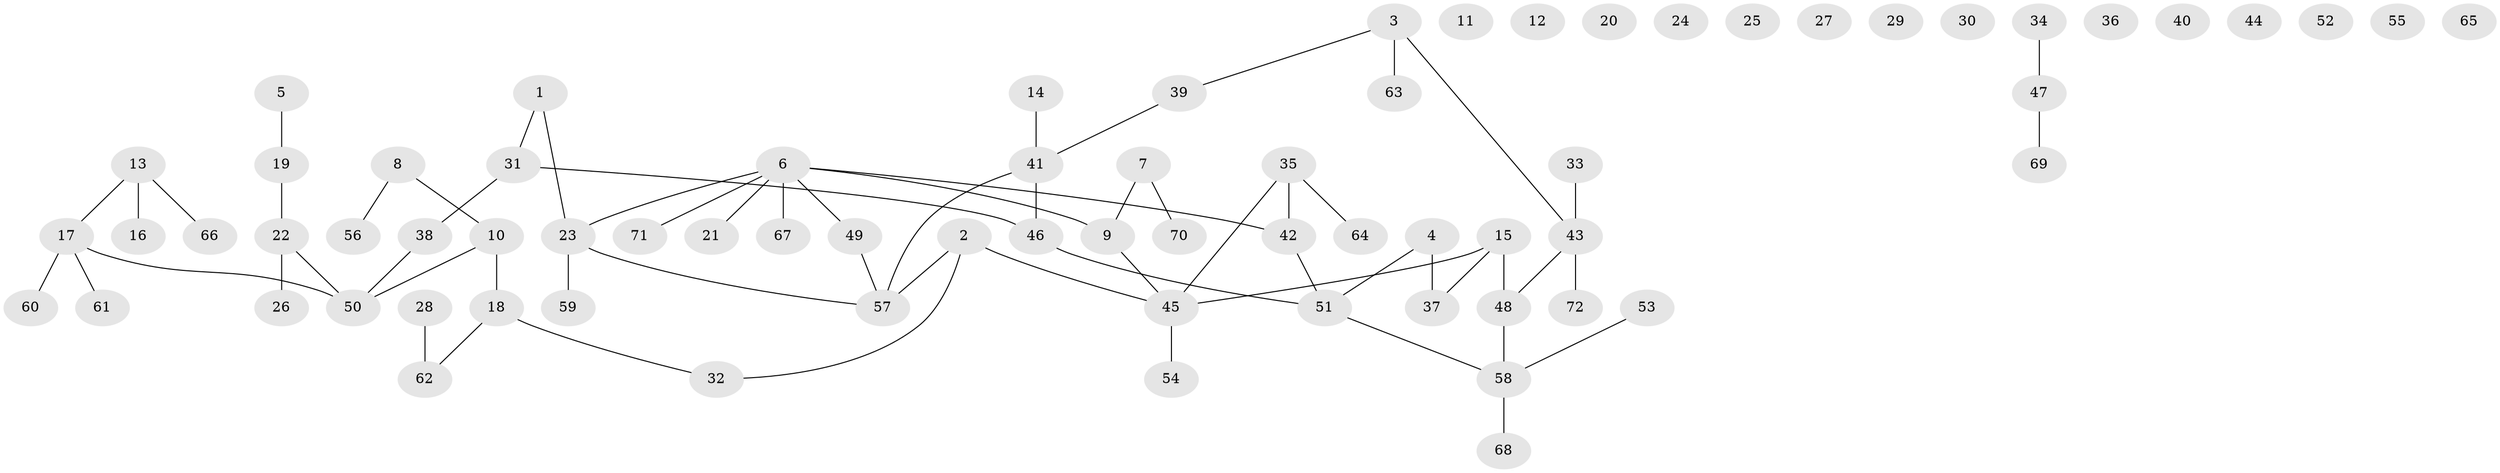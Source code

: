 // coarse degree distribution, {4: 0.14705882352941177, 3: 0.08823529411764706, 2: 0.11764705882352941, 5: 0.029411764705882353, 0: 0.4411764705882353, 1: 0.17647058823529413}
// Generated by graph-tools (version 1.1) at 2025/16/03/04/25 18:16:44]
// undirected, 72 vertices, 65 edges
graph export_dot {
graph [start="1"]
  node [color=gray90,style=filled];
  1;
  2;
  3;
  4;
  5;
  6;
  7;
  8;
  9;
  10;
  11;
  12;
  13;
  14;
  15;
  16;
  17;
  18;
  19;
  20;
  21;
  22;
  23;
  24;
  25;
  26;
  27;
  28;
  29;
  30;
  31;
  32;
  33;
  34;
  35;
  36;
  37;
  38;
  39;
  40;
  41;
  42;
  43;
  44;
  45;
  46;
  47;
  48;
  49;
  50;
  51;
  52;
  53;
  54;
  55;
  56;
  57;
  58;
  59;
  60;
  61;
  62;
  63;
  64;
  65;
  66;
  67;
  68;
  69;
  70;
  71;
  72;
  1 -- 23;
  1 -- 31;
  2 -- 32;
  2 -- 45;
  2 -- 57;
  3 -- 39;
  3 -- 43;
  3 -- 63;
  4 -- 37;
  4 -- 51;
  5 -- 19;
  6 -- 9;
  6 -- 21;
  6 -- 23;
  6 -- 42;
  6 -- 49;
  6 -- 67;
  6 -- 71;
  7 -- 9;
  7 -- 70;
  8 -- 10;
  8 -- 56;
  9 -- 45;
  10 -- 18;
  10 -- 50;
  13 -- 16;
  13 -- 17;
  13 -- 66;
  14 -- 41;
  15 -- 37;
  15 -- 45;
  15 -- 48;
  17 -- 50;
  17 -- 60;
  17 -- 61;
  18 -- 32;
  18 -- 62;
  19 -- 22;
  22 -- 26;
  22 -- 50;
  23 -- 57;
  23 -- 59;
  28 -- 62;
  31 -- 38;
  31 -- 46;
  33 -- 43;
  34 -- 47;
  35 -- 42;
  35 -- 45;
  35 -- 64;
  38 -- 50;
  39 -- 41;
  41 -- 46;
  41 -- 57;
  42 -- 51;
  43 -- 48;
  43 -- 72;
  45 -- 54;
  46 -- 51;
  47 -- 69;
  48 -- 58;
  49 -- 57;
  51 -- 58;
  53 -- 58;
  58 -- 68;
}
